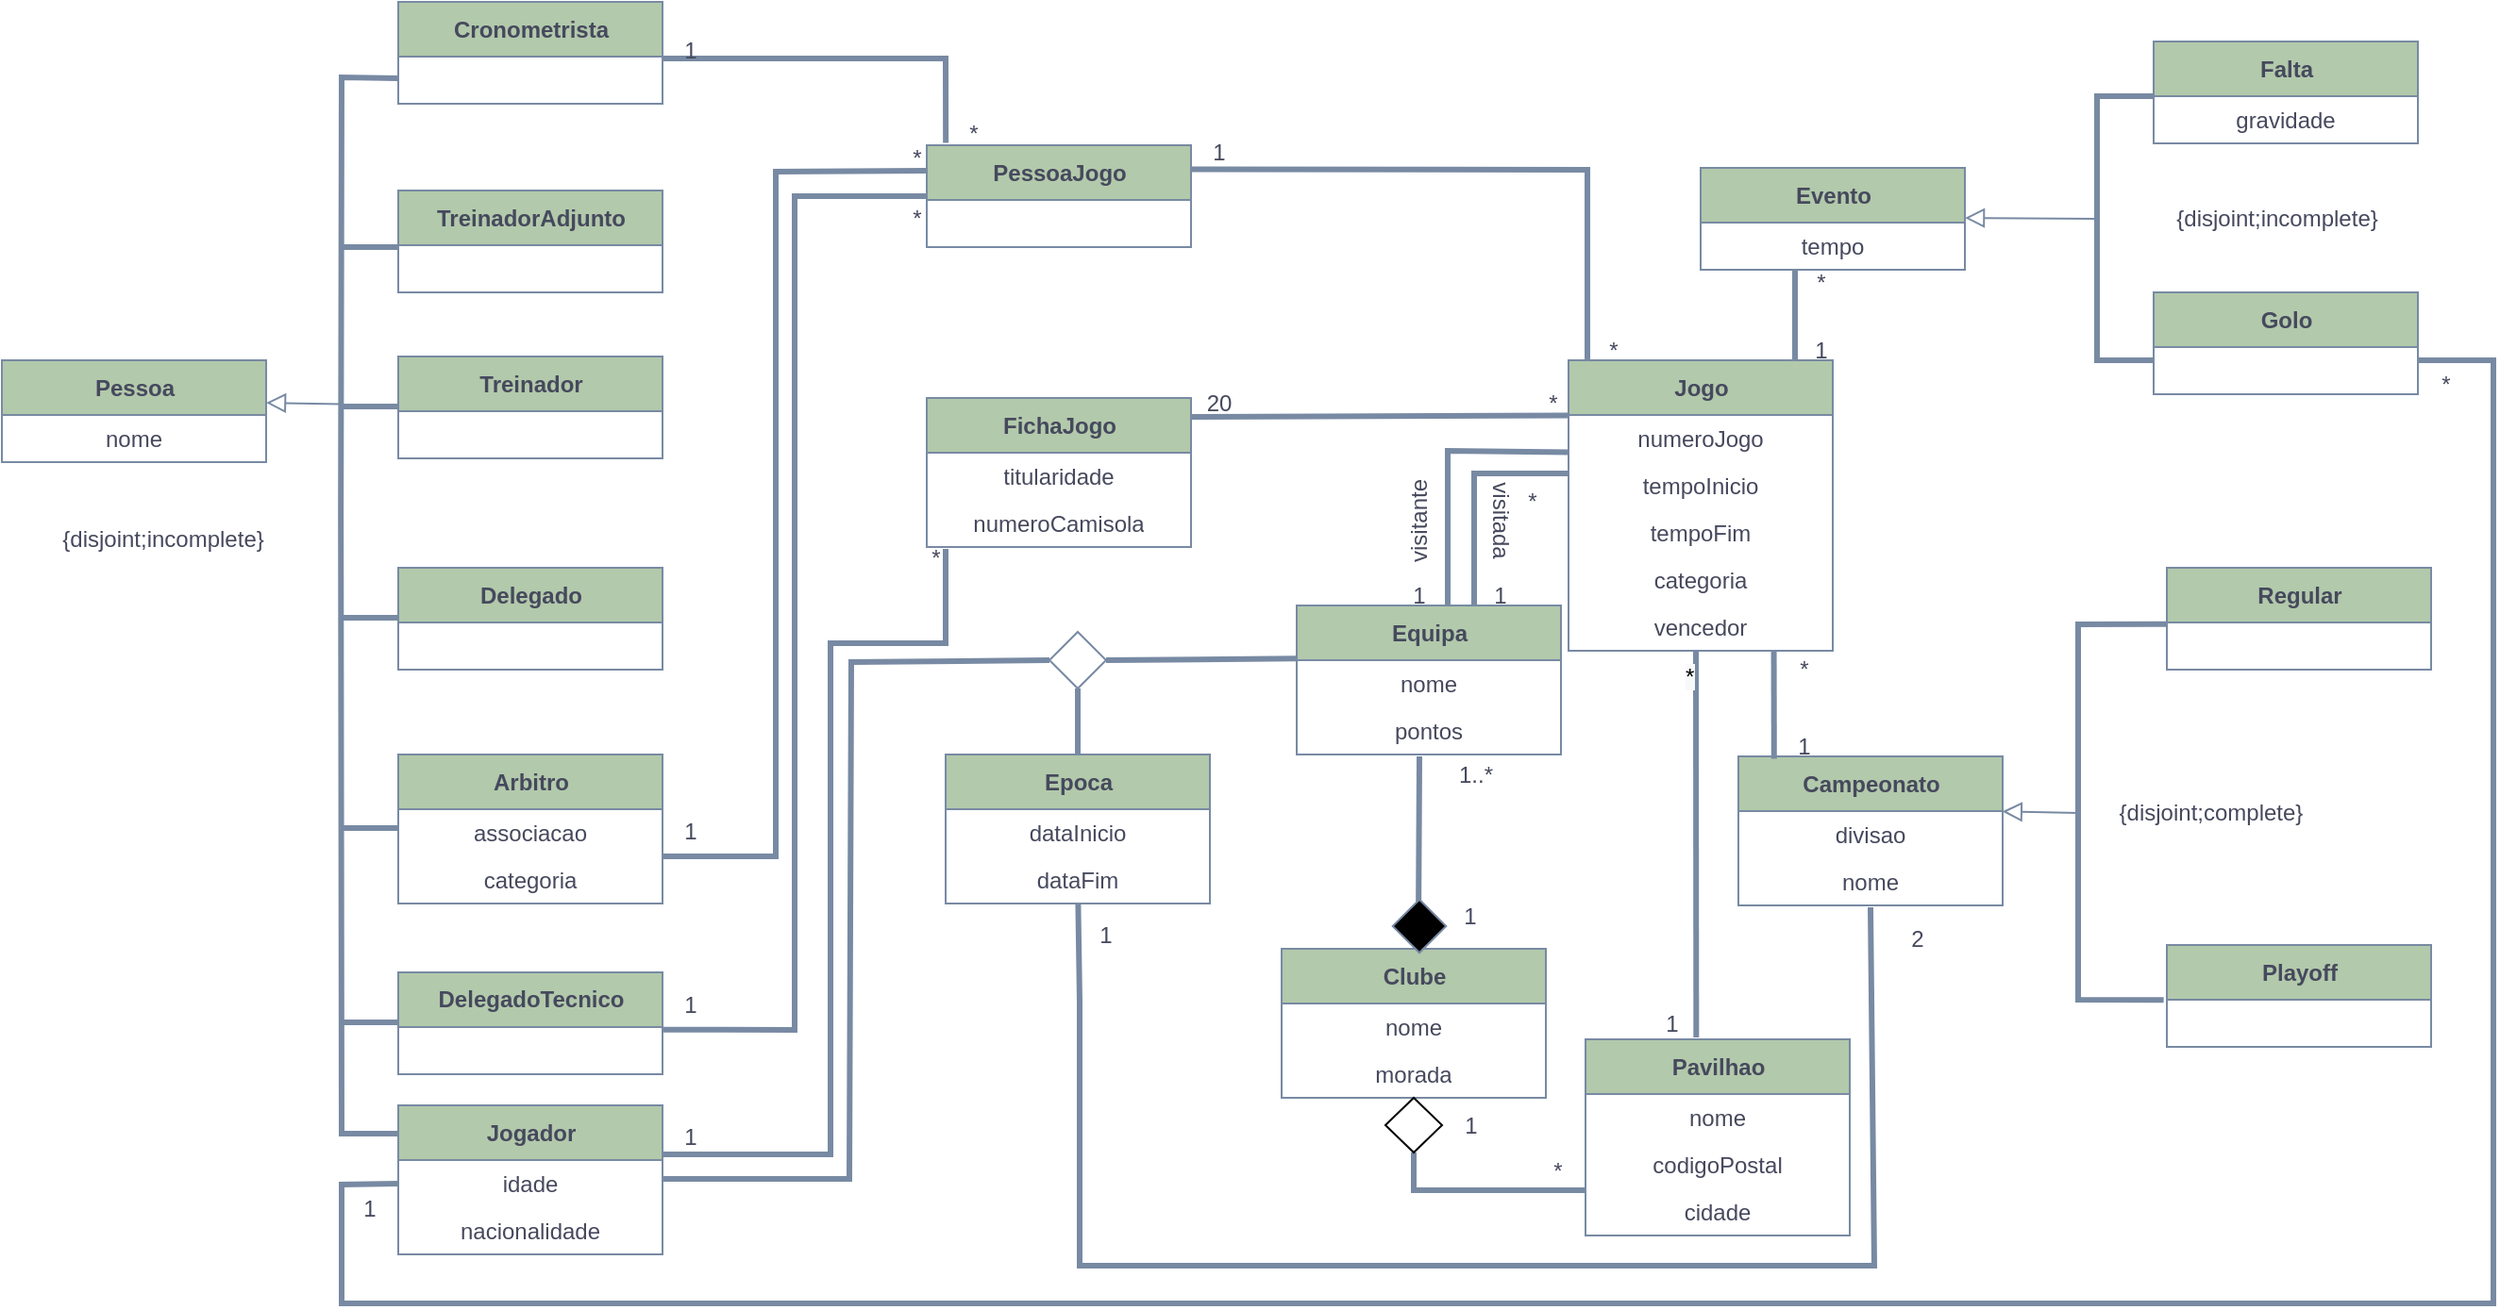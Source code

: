 <mxfile version="20.7.4" type="device"><diagram id="BHZ3tkDbNW8xacTsxMPS" name="Page-1"><mxGraphModel dx="909" dy="616" grid="1" gridSize="10" guides="1" tooltips="1" connect="1" arrows="1" fold="1" page="1" pageScale="1" pageWidth="827" pageHeight="1169" math="0" shadow="0"><root><mxCell id="0"/><mxCell id="1" parent="0"/><mxCell id="7B8oupLyXZDKdcnbSTrd-1" value="Arbitro" style="swimlane;fontStyle=1;align=center;verticalAlign=middle;childLayout=stackLayout;horizontal=1;startSize=29;horizontalStack=0;resizeParent=1;resizeParentMax=0;resizeLast=0;collapsible=0;marginBottom=0;html=1;fillColor=#B2C9AB;strokeColor=#788AA3;fontColor=#46495D;" parent="1" vertex="1"><mxGeometry x="230" y="399" width="140" height="79" as="geometry"/></mxCell><mxCell id="3Jmv0584KuoqRKJzJRop-10" value="" style="endArrow=none;startArrow=none;endFill=0;startFill=0;endSize=8;html=1;verticalAlign=bottom;labelBackgroundColor=none;strokeWidth=3;rounded=0;strokeColor=#788AA3;fontColor=#46495D;entryX=0.072;entryY=-0.023;entryDx=0;entryDy=0;entryPerimeter=0;exitX=0;exitY=0.25;exitDx=0;exitDy=0;" edge="1" parent="7B8oupLyXZDKdcnbSTrd-1" source="3Jmv0584KuoqRKJzJRop-8"><mxGeometry width="160" relative="1" as="geometry"><mxPoint y="-104.76" as="sourcePoint"/><mxPoint x="140.08" y="53.998" as="targetPoint"/><Array as="points"><mxPoint x="200" y="-309"/><mxPoint x="200" y="-195"/><mxPoint x="200" y="54"/></Array></mxGeometry></mxCell><mxCell id="3Jmv0584KuoqRKJzJRop-12" value="" style="endArrow=none;startArrow=none;endFill=0;startFill=0;endSize=8;html=1;verticalAlign=bottom;labelBackgroundColor=none;strokeWidth=3;rounded=0;strokeColor=#788AA3;fontColor=#46495D;entryX=0.072;entryY=-0.023;entryDx=0;entryDy=0;entryPerimeter=0;exitX=0;exitY=0.5;exitDx=0;exitDy=0;" edge="1" parent="7B8oupLyXZDKdcnbSTrd-1" source="3Jmv0584KuoqRKJzJRop-8"><mxGeometry width="160" relative="1" as="geometry"><mxPoint x="280" y="-289" as="sourcePoint"/><mxPoint x="140.0" y="145.878" as="targetPoint"/><Array as="points"><mxPoint x="210" y="-296"/><mxPoint x="210" y="-239"/><mxPoint x="210" y="146"/></Array></mxGeometry></mxCell><mxCell id="7B8oupLyXZDKdcnbSTrd-3" value="associacao" style="text;html=1;strokeColor=none;fillColor=none;align=center;verticalAlign=middle;spacingLeft=4;spacingRight=4;overflow=hidden;rotatable=0;points=[[0,0.5],[1,0.5]];portConstraint=eastwest;fontColor=#46495D;" parent="7B8oupLyXZDKdcnbSTrd-1" vertex="1"><mxGeometry y="29" width="140" height="25" as="geometry"/></mxCell><mxCell id="7B8oupLyXZDKdcnbSTrd-4" value="categoria" style="text;html=1;strokeColor=none;fillColor=none;align=center;verticalAlign=middle;spacingLeft=4;spacingRight=4;overflow=hidden;rotatable=0;points=[[0,0.5],[1,0.5]];portConstraint=eastwest;fontColor=#46495D;" parent="7B8oupLyXZDKdcnbSTrd-1" vertex="1"><mxGeometry y="54" width="140" height="25" as="geometry"/></mxCell><mxCell id="7B8oupLyXZDKdcnbSTrd-5" value="Jogador" style="swimlane;fontStyle=1;align=center;verticalAlign=middle;childLayout=stackLayout;horizontal=1;startSize=29;horizontalStack=0;resizeParent=1;resizeParentMax=0;resizeLast=0;collapsible=0;marginBottom=0;html=1;fillColor=#B2C9AB;strokeColor=#788AA3;fontColor=#46495D;" parent="1" vertex="1"><mxGeometry x="230" y="585" width="140" height="79" as="geometry"/></mxCell><mxCell id="7B8oupLyXZDKdcnbSTrd-7" value="idade" style="text;html=1;strokeColor=none;fillColor=none;align=center;verticalAlign=middle;spacingLeft=4;spacingRight=4;overflow=hidden;rotatable=0;points=[[0,0.5],[1,0.5]];portConstraint=eastwest;fontColor=#46495D;" parent="7B8oupLyXZDKdcnbSTrd-5" vertex="1"><mxGeometry y="29" width="140" height="25" as="geometry"/></mxCell><mxCell id="7B8oupLyXZDKdcnbSTrd-8" value="nacionalidade" style="text;html=1;strokeColor=none;fillColor=none;align=center;verticalAlign=middle;spacingLeft=4;spacingRight=4;overflow=hidden;rotatable=0;points=[[0,0.5],[1,0.5]];portConstraint=eastwest;fontColor=#46495D;" parent="7B8oupLyXZDKdcnbSTrd-5" vertex="1"><mxGeometry y="54" width="140" height="25" as="geometry"/></mxCell><mxCell id="7B8oupLyXZDKdcnbSTrd-9" value="Treinador" style="swimlane;fontStyle=1;align=center;verticalAlign=middle;childLayout=stackLayout;horizontal=1;startSize=29;horizontalStack=0;resizeParent=1;resizeParentMax=0;resizeLast=0;collapsible=0;marginBottom=0;html=1;fillColor=#B2C9AB;strokeColor=#788AA3;fontColor=#46495D;" parent="1" vertex="1"><mxGeometry x="230" y="188" width="140" height="54" as="geometry"/></mxCell><mxCell id="7B8oupLyXZDKdcnbSTrd-13" value="TreinadorAdjunto" style="swimlane;fontStyle=1;align=center;verticalAlign=middle;childLayout=stackLayout;horizontal=1;startSize=29;horizontalStack=0;resizeParent=1;resizeParentMax=0;resizeLast=0;collapsible=0;marginBottom=0;html=1;fillColor=#B2C9AB;strokeColor=#788AA3;fontColor=#46495D;" parent="1" vertex="1"><mxGeometry x="230" y="100" width="140" height="54" as="geometry"/></mxCell><mxCell id="3Jmv0584KuoqRKJzJRop-15" value="" style="endArrow=none;startArrow=none;endFill=0;startFill=0;endSize=8;html=1;verticalAlign=bottom;labelBackgroundColor=none;strokeWidth=3;rounded=0;strokeColor=#788AA3;fontColor=#46495D;" edge="1" parent="7B8oupLyXZDKdcnbSTrd-13"><mxGeometry width="160" relative="1" as="geometry"><mxPoint x="-30" y="30" as="sourcePoint"/><mxPoint y="30" as="targetPoint"/><Array as="points"><mxPoint y="30"/></Array></mxGeometry></mxCell><mxCell id="7B8oupLyXZDKdcnbSTrd-17" value="Cronometrista" style="swimlane;fontStyle=1;align=center;verticalAlign=middle;childLayout=stackLayout;horizontal=1;startSize=29;horizontalStack=0;resizeParent=1;resizeParentMax=0;resizeLast=0;collapsible=0;marginBottom=0;html=1;fillColor=#B2C9AB;strokeColor=#788AA3;fontColor=#46495D;" parent="1" vertex="1"><mxGeometry x="230" width="140" height="54" as="geometry"/></mxCell><mxCell id="7B8oupLyXZDKdcnbSTrd-21" value="Delegado" style="swimlane;fontStyle=1;align=center;verticalAlign=middle;childLayout=stackLayout;horizontal=1;startSize=29;horizontalStack=0;resizeParent=1;resizeParentMax=0;resizeLast=0;collapsible=0;marginBottom=0;html=1;fillColor=#B2C9AB;strokeColor=#788AA3;fontColor=#46495D;" parent="1" vertex="1"><mxGeometry x="230" y="300" width="140" height="54" as="geometry"/></mxCell><mxCell id="7B8oupLyXZDKdcnbSTrd-25" value="DelegadoTecnico" style="swimlane;fontStyle=1;align=center;verticalAlign=middle;childLayout=stackLayout;horizontal=1;startSize=29;horizontalStack=0;resizeParent=1;resizeParentMax=0;resizeLast=0;collapsible=0;marginBottom=0;html=1;fillColor=#B2C9AB;strokeColor=#788AA3;fontColor=#46495D;" parent="1" vertex="1"><mxGeometry x="230" y="514.5" width="140" height="54" as="geometry"/></mxCell><mxCell id="7B8oupLyXZDKdcnbSTrd-29" value="Pessoa" style="swimlane;fontStyle=1;align=center;verticalAlign=middle;childLayout=stackLayout;horizontal=1;startSize=29;horizontalStack=0;resizeParent=1;resizeParentMax=0;resizeLast=0;collapsible=0;marginBottom=0;html=1;fillColor=#B2C9AB;strokeColor=#788AA3;fontColor=#46495D;" parent="1" vertex="1"><mxGeometry x="20" y="190" width="140" height="54" as="geometry"/></mxCell><mxCell id="7B8oupLyXZDKdcnbSTrd-30" value="nome" style="text;html=1;strokeColor=none;fillColor=none;align=center;verticalAlign=middle;spacingLeft=4;spacingRight=4;overflow=hidden;rotatable=0;points=[[0,0.5],[1,0.5]];portConstraint=eastwest;fontColor=#46495D;" parent="7B8oupLyXZDKdcnbSTrd-29" vertex="1"><mxGeometry y="29" width="140" height="25" as="geometry"/></mxCell><mxCell id="YVQuSrNtwEEOKYTH-GtT-1" value="" style="endArrow=block;html=1;rounded=0;align=center;verticalAlign=bottom;endFill=0;labelBackgroundColor=none;endSize=8;entryX=0.999;entryY=0.009;entryDx=0;entryDy=0;entryPerimeter=0;strokeColor=#788AA3;fontColor=#46495D;" parent="1" target="LfaRm_r3rV93z8GZ3yQr-2" edge="1"><mxGeometry x="1" y="73" relative="1" as="geometry"><mxPoint x="1120" y="430" as="sourcePoint"/><mxPoint x="1030" y="430" as="targetPoint"/><mxPoint x="20" y="3" as="offset"/></mxGeometry></mxCell><mxCell id="YVQuSrNtwEEOKYTH-GtT-2" value="" style="resizable=0;html=1;align=center;verticalAlign=top;labelBackgroundColor=none;fillColor=#B2C9AB;strokeColor=#788AA3;fontColor=#46495D;" parent="YVQuSrNtwEEOKYTH-GtT-1" connectable="0" vertex="1"><mxGeometry relative="1" as="geometry"/></mxCell><mxCell id="YVQuSrNtwEEOKYTH-GtT-3" value="" style="endArrow=none;startArrow=none;endFill=0;startFill=0;endSize=8;html=1;verticalAlign=bottom;labelBackgroundColor=none;strokeWidth=3;rounded=0;exitX=0.003;exitY=0.033;exitDx=0;exitDy=0;exitPerimeter=0;entryX=-0.012;entryY=0.004;entryDx=0;entryDy=0;entryPerimeter=0;strokeColor=#788AA3;fontColor=#46495D;" parent="1" edge="1"><mxGeometry width="160" relative="1" as="geometry"><mxPoint x="1167.42" y="329.825" as="sourcePoint"/><mxPoint x="1165.32" y="529.1" as="targetPoint"/><Array as="points"><mxPoint x="1120" y="330"/><mxPoint x="1120" y="529"/></Array></mxGeometry></mxCell><mxCell id="YVQuSrNtwEEOKYTH-GtT-4" value="Regular" style="swimlane;fontStyle=1;align=center;verticalAlign=middle;childLayout=stackLayout;horizontal=1;startSize=29;horizontalStack=0;resizeParent=1;resizeParentMax=0;resizeLast=0;collapsible=0;marginBottom=0;html=1;fillColor=#B2C9AB;strokeColor=#788AA3;fontColor=#46495D;" parent="1" vertex="1"><mxGeometry x="1167" y="300" width="140" height="54" as="geometry"/></mxCell><mxCell id="YVQuSrNtwEEOKYTH-GtT-7" value="Playoff" style="swimlane;fontStyle=1;align=center;verticalAlign=middle;childLayout=stackLayout;horizontal=1;startSize=29;horizontalStack=0;resizeParent=1;resizeParentMax=0;resizeLast=0;collapsible=0;marginBottom=0;html=1;fillColor=#B2C9AB;strokeColor=#788AA3;fontColor=#46495D;" parent="1" vertex="1"><mxGeometry x="1167" y="500" width="140" height="54" as="geometry"/></mxCell><mxCell id="YVQuSrNtwEEOKYTH-GtT-15" value="Evento" style="swimlane;fontStyle=1;align=center;verticalAlign=middle;childLayout=stackLayout;horizontal=1;startSize=29;horizontalStack=0;resizeParent=1;resizeParentMax=0;resizeLast=0;collapsible=0;marginBottom=0;html=1;fillColor=#B2C9AB;strokeColor=#788AA3;fontColor=#46495D;" parent="1" vertex="1"><mxGeometry x="920" y="88" width="140" height="54" as="geometry"/></mxCell><mxCell id="YVQuSrNtwEEOKYTH-GtT-16" value="tempo" style="text;html=1;strokeColor=none;fillColor=none;align=center;verticalAlign=middle;spacingLeft=4;spacingRight=4;overflow=hidden;rotatable=0;points=[[0,0.5],[1,0.5]];portConstraint=eastwest;fontColor=#46495D;" parent="YVQuSrNtwEEOKYTH-GtT-15" vertex="1"><mxGeometry y="29" width="140" height="25" as="geometry"/></mxCell><mxCell id="YVQuSrNtwEEOKYTH-GtT-22" value="FichaJogo" style="swimlane;fontStyle=1;align=center;verticalAlign=middle;childLayout=stackLayout;horizontal=1;startSize=29;horizontalStack=0;resizeParent=1;resizeParentMax=0;resizeLast=0;collapsible=0;marginBottom=0;html=1;fillColor=#B2C9AB;strokeColor=#788AA3;fontColor=#46495D;" parent="1" vertex="1"><mxGeometry x="510" y="210" width="140" height="79" as="geometry"/></mxCell><mxCell id="YVQuSrNtwEEOKYTH-GtT-23" value="titularidade" style="text;html=1;strokeColor=none;fillColor=none;align=center;verticalAlign=middle;spacingLeft=4;spacingRight=4;overflow=hidden;rotatable=0;points=[[0,0.5],[1,0.5]];portConstraint=eastwest;fontColor=#46495D;" parent="YVQuSrNtwEEOKYTH-GtT-22" vertex="1"><mxGeometry y="29" width="140" height="25" as="geometry"/></mxCell><mxCell id="H1sd14mjaA5R267OFFQz-78" value="numeroCamisola" style="text;html=1;strokeColor=none;fillColor=none;align=center;verticalAlign=middle;spacingLeft=4;spacingRight=4;overflow=hidden;rotatable=0;points=[[0,0.5],[1,0.5]];portConstraint=eastwest;fontColor=#46495D;" parent="YVQuSrNtwEEOKYTH-GtT-22" vertex="1"><mxGeometry y="54" width="140" height="25" as="geometry"/></mxCell><mxCell id="YVQuSrNtwEEOKYTH-GtT-28" value="" style="endArrow=none;startArrow=none;endFill=0;startFill=0;endSize=8;html=1;verticalAlign=bottom;labelBackgroundColor=none;strokeWidth=3;rounded=0;strokeColor=#788AA3;fontColor=#46495D;entryX=0;entryY=0.01;entryDx=0;entryDy=0;entryPerimeter=0;" parent="1" edge="1" target="H1sd14mjaA5R267OFFQz-77"><mxGeometry width="160" relative="1" as="geometry"><mxPoint x="650" y="220" as="sourcePoint"/><mxPoint x="860" y="190" as="targetPoint"/><Array as="points"/></mxGeometry></mxCell><mxCell id="YVQuSrNtwEEOKYTH-GtT-31" value="20" style="text;html=1;strokeColor=none;fillColor=none;align=center;verticalAlign=middle;whiteSpace=wrap;rounded=0;fontColor=#46495D;" parent="1" vertex="1"><mxGeometry x="650" y="208" width="30" height="10" as="geometry"/></mxCell><mxCell id="w2V6bjMeTZTvCAiaLABb-8" value="Pavilhao" style="swimlane;fontStyle=1;align=center;verticalAlign=middle;childLayout=stackLayout;horizontal=1;startSize=29;horizontalStack=0;resizeParent=1;resizeParentMax=0;resizeLast=0;collapsible=0;marginBottom=0;html=1;fillColor=#B2C9AB;strokeColor=#788AA3;fontColor=#46495D;" parent="1" vertex="1"><mxGeometry x="859" y="550" width="140" height="104" as="geometry"/></mxCell><mxCell id="w2V6bjMeTZTvCAiaLABb-9" value="nome" style="text;html=1;strokeColor=none;fillColor=none;align=center;verticalAlign=middle;spacingLeft=4;spacingRight=4;overflow=hidden;rotatable=0;points=[[0,0.5],[1,0.5]];portConstraint=eastwest;fontColor=#46495D;" parent="w2V6bjMeTZTvCAiaLABb-8" vertex="1"><mxGeometry y="29" width="140" height="25" as="geometry"/></mxCell><mxCell id="w2V6bjMeTZTvCAiaLABb-10" value="codigoPostal" style="text;html=1;strokeColor=none;fillColor=none;align=center;verticalAlign=middle;spacingLeft=4;spacingRight=4;overflow=hidden;rotatable=0;points=[[0,0.5],[1,0.5]];portConstraint=eastwest;fontColor=#46495D;" parent="w2V6bjMeTZTvCAiaLABb-8" vertex="1"><mxGeometry y="54" width="140" height="25" as="geometry"/></mxCell><mxCell id="H1sd14mjaA5R267OFFQz-3" value="cidade" style="text;html=1;strokeColor=none;fillColor=none;align=center;verticalAlign=middle;spacingLeft=4;spacingRight=4;overflow=hidden;rotatable=0;points=[[0,0.5],[1,0.5]];portConstraint=eastwest;fontColor=#46495D;" parent="w2V6bjMeTZTvCAiaLABb-8" vertex="1"><mxGeometry y="79" width="140" height="25" as="geometry"/></mxCell><mxCell id="LfaRm_r3rV93z8GZ3yQr-1" value="Campeonato" style="swimlane;fontStyle=1;align=center;verticalAlign=middle;childLayout=stackLayout;horizontal=1;startSize=29;horizontalStack=0;resizeParent=1;resizeParentMax=0;resizeLast=0;collapsible=0;marginBottom=0;html=1;fillColor=#B2C9AB;strokeColor=#788AA3;fontColor=#46495D;" parent="1" vertex="1"><mxGeometry x="940" y="400" width="140" height="79" as="geometry"/></mxCell><mxCell id="LfaRm_r3rV93z8GZ3yQr-2" value="divisao" style="text;html=1;strokeColor=none;fillColor=none;align=center;verticalAlign=middle;spacingLeft=4;spacingRight=4;overflow=hidden;rotatable=0;points=[[0,0.5],[1,0.5]];portConstraint=eastwest;fontColor=#46495D;" parent="LfaRm_r3rV93z8GZ3yQr-1" vertex="1"><mxGeometry y="29" width="140" height="25" as="geometry"/></mxCell><mxCell id="H1sd14mjaA5R267OFFQz-82" value="nome" style="text;html=1;strokeColor=none;fillColor=none;align=center;verticalAlign=middle;spacingLeft=4;spacingRight=4;overflow=hidden;rotatable=0;points=[[0,0.5],[1,0.5]];portConstraint=eastwest;fontColor=#46495D;" parent="LfaRm_r3rV93z8GZ3yQr-1" vertex="1"><mxGeometry y="54" width="140" height="25" as="geometry"/></mxCell><mxCell id="LfaRm_r3rV93z8GZ3yQr-25" value="Jogo" style="swimlane;fontStyle=1;align=center;verticalAlign=middle;childLayout=stackLayout;horizontal=1;startSize=29;horizontalStack=0;resizeParent=1;resizeParentMax=0;resizeLast=0;collapsible=0;marginBottom=0;html=1;fillColor=#B2C9AB;strokeColor=#788AA3;fontColor=#46495D;" parent="1" vertex="1"><mxGeometry x="850" y="190" width="140" height="154" as="geometry"/></mxCell><mxCell id="H1sd14mjaA5R267OFFQz-77" value="numeroJogo" style="text;html=1;strokeColor=none;fillColor=none;align=center;verticalAlign=middle;spacingLeft=4;spacingRight=4;overflow=hidden;rotatable=0;points=[[0,0.5],[1,0.5]];portConstraint=eastwest;fontColor=#46495D;" parent="LfaRm_r3rV93z8GZ3yQr-25" vertex="1"><mxGeometry y="29" width="140" height="25" as="geometry"/></mxCell><mxCell id="H1sd14mjaA5R267OFFQz-68" value="tempoInicio" style="text;html=1;strokeColor=none;fillColor=none;align=center;verticalAlign=middle;spacingLeft=4;spacingRight=4;overflow=hidden;rotatable=0;points=[[0,0.5],[1,0.5]];portConstraint=eastwest;fontColor=#46495D;" parent="LfaRm_r3rV93z8GZ3yQr-25" vertex="1"><mxGeometry y="54" width="140" height="25" as="geometry"/></mxCell><mxCell id="H1sd14mjaA5R267OFFQz-67" value="tempoFim" style="text;html=1;strokeColor=none;fillColor=none;align=center;verticalAlign=middle;spacingLeft=4;spacingRight=4;overflow=hidden;rotatable=0;points=[[0,0.5],[1,0.5]];portConstraint=eastwest;fontColor=#46495D;" parent="LfaRm_r3rV93z8GZ3yQr-25" vertex="1"><mxGeometry y="79" width="140" height="25" as="geometry"/></mxCell><mxCell id="H1sd14mjaA5R267OFFQz-76" value="categoria" style="text;html=1;strokeColor=none;fillColor=none;align=center;verticalAlign=middle;spacingLeft=4;spacingRight=4;overflow=hidden;rotatable=0;points=[[0,0.5],[1,0.5]];portConstraint=eastwest;fontColor=#46495D;" parent="LfaRm_r3rV93z8GZ3yQr-25" vertex="1"><mxGeometry y="104" width="140" height="25" as="geometry"/></mxCell><mxCell id="cWpYlzCMLeQZmkbbPSKX-38" value="vencedor" style="text;html=1;strokeColor=none;fillColor=none;align=center;verticalAlign=middle;spacingLeft=4;spacingRight=4;overflow=hidden;rotatable=0;points=[[0,0.5],[1,0.5]];portConstraint=eastwest;fontColor=#46495D;" parent="LfaRm_r3rV93z8GZ3yQr-25" vertex="1"><mxGeometry y="129" width="140" height="25" as="geometry"/></mxCell><mxCell id="LfaRm_r3rV93z8GZ3yQr-34" value="" style="endArrow=none;startArrow=none;endFill=0;startFill=0;endSize=8;html=1;verticalAlign=bottom;labelBackgroundColor=none;strokeWidth=3;rounded=0;strokeColor=#788AA3;fontColor=#46495D;" parent="1" edge="1"><mxGeometry width="160" relative="1" as="geometry"><mxPoint x="850" y="250" as="sourcePoint"/><mxPoint x="800" y="320" as="targetPoint"/><Array as="points"><mxPoint x="800" y="250"/></Array></mxGeometry></mxCell><mxCell id="LfaRm_r3rV93z8GZ3yQr-66" value="" style="endArrow=none;startArrow=none;endFill=0;startFill=0;endSize=8;html=1;verticalAlign=bottom;labelBackgroundColor=none;strokeWidth=3;rounded=0;strokeColor=#788AA3;fontColor=#46495D;" parent="1" source="2" edge="1"><mxGeometry width="160" relative="1" as="geometry"><mxPoint x="591.4" y="478.725" as="sourcePoint"/><mxPoint x="820" y="670" as="targetPoint"/><Array as="points"><mxPoint x="591" y="530"/><mxPoint x="591" y="670"/><mxPoint x="740" y="670"/><mxPoint x="790" y="670"/></Array></mxGeometry></mxCell><mxCell id="LfaRm_r3rV93z8GZ3yQr-68" value="" style="endArrow=none;startArrow=none;endFill=0;startFill=0;endSize=8;html=1;verticalAlign=bottom;labelBackgroundColor=none;strokeWidth=3;rounded=0;strokeColor=#788AA3;fontColor=#46495D;" parent="1" edge="1"><mxGeometry width="160" relative="1" as="geometry"><mxPoint x="1010" y="480" as="sourcePoint"/><mxPoint x="820" y="670" as="targetPoint"/><Array as="points"><mxPoint x="1012" y="670"/></Array></mxGeometry></mxCell><mxCell id="LfaRm_r3rV93z8GZ3yQr-69" value="2" style="text;html=1;strokeColor=none;fillColor=none;align=center;verticalAlign=middle;whiteSpace=wrap;rounded=0;fontColor=#46495D;" parent="1" vertex="1"><mxGeometry x="1020" y="492" width="30" height="10" as="geometry"/></mxCell><mxCell id="YVQuSrNtwEEOKYTH-GtT-11" value="*" style="text;html=1;strokeColor=none;fillColor=none;align=center;verticalAlign=middle;whiteSpace=wrap;rounded=0;fontColor=#46495D;" parent="1" vertex="1"><mxGeometry x="960" y="349" width="30" height="10" as="geometry"/></mxCell><mxCell id="YVQuSrNtwEEOKYTH-GtT-12" value="1" style="text;html=1;strokeColor=none;fillColor=none;align=center;verticalAlign=middle;whiteSpace=wrap;rounded=0;fontColor=#46495D;" parent="1" vertex="1"><mxGeometry x="960" y="390" width="30" height="10" as="geometry"/></mxCell><mxCell id="w2V6bjMeTZTvCAiaLABb-14" value="" style="endArrow=none;startArrow=none;endFill=0;startFill=0;endSize=8;html=1;verticalAlign=bottom;labelBackgroundColor=none;strokeWidth=3;rounded=0;exitX=0.419;exitY=-0.01;exitDx=0;exitDy=0;exitPerimeter=0;strokeColor=#788AA3;fontColor=#46495D;entryX=0.75;entryY=0;entryDx=0;entryDy=0;" parent="1" source="w2V6bjMeTZTvCAiaLABb-8" target="w2V6bjMeTZTvCAiaLABb-19" edge="1"><mxGeometry width="160" relative="1" as="geometry"><mxPoint x="916" y="510" as="sourcePoint"/><mxPoint x="918" y="320" as="targetPoint"/><Array as="points"/></mxGeometry></mxCell><mxCell id="w2V6bjMeTZTvCAiaLABb-17" value="1" style="text;html=1;strokeColor=none;fillColor=none;align=center;verticalAlign=middle;whiteSpace=wrap;rounded=0;fontColor=#46495D;" parent="1" vertex="1"><mxGeometry x="890" y="536.5" width="30" height="10" as="geometry"/></mxCell><mxCell id="w2V6bjMeTZTvCAiaLABb-19" value="&lt;span style=&quot;color: rgb(0, 0, 0); font-family: Helvetica; font-size: 12px; font-style: normal; font-variant-ligatures: normal; font-variant-caps: normal; font-weight: 400; letter-spacing: normal; orphans: 2; text-align: center; text-indent: 0px; text-transform: none; widows: 2; word-spacing: 0px; -webkit-text-stroke-width: 0px; background-color: rgb(248, 249, 250); text-decoration-thickness: initial; text-decoration-style: initial; text-decoration-color: initial; float: none; display: inline !important;&quot;&gt;*&lt;/span&gt;" style="text;whiteSpace=wrap;html=1;fontColor=#46495D;" parent="1" vertex="1"><mxGeometry x="910" y="344" width="10" height="20" as="geometry"/></mxCell><mxCell id="YVQuSrNtwEEOKYTH-GtT-10" value="" style="endArrow=none;startArrow=none;endFill=0;startFill=0;endSize=8;html=1;verticalAlign=bottom;labelBackgroundColor=none;strokeWidth=3;rounded=0;entryX=0.135;entryY=0.016;entryDx=0;entryDy=0;entryPerimeter=0;strokeColor=#788AA3;fontColor=#46495D;exitX=0.777;exitY=0.982;exitDx=0;exitDy=0;exitPerimeter=0;" parent="1" source="cWpYlzCMLeQZmkbbPSKX-38" target="LfaRm_r3rV93z8GZ3yQr-1" edge="1"><mxGeometry width="160" relative="1" as="geometry"><mxPoint x="959" y="350" as="sourcePoint"/><mxPoint x="960" y="400" as="targetPoint"/></mxGeometry></mxCell><mxCell id="H1sd14mjaA5R267OFFQz-12" value="" style="endArrow=none;startArrow=none;endFill=0;startFill=0;endSize=8;html=1;verticalAlign=bottom;labelBackgroundColor=none;strokeWidth=3;rounded=0;strokeColor=#788AA3;fontColor=#46495D;" parent="1" source="H1sd14mjaA5R267OFFQz-16" edge="1"><mxGeometry width="160" relative="1" as="geometry"><mxPoint x="769" y="610" as="sourcePoint"/><mxPoint x="859" y="630" as="targetPoint"/><Array as="points"><mxPoint x="768" y="630"/><mxPoint x="859" y="630"/></Array></mxGeometry></mxCell><mxCell id="H1sd14mjaA5R267OFFQz-48" value="*" style="text;html=1;align=center;verticalAlign=middle;resizable=0;points=[];autosize=1;strokeColor=none;fillColor=none;fontColor=#46495D;" parent="1" vertex="1"><mxGeometry x="829" y="605" width="30" height="30" as="geometry"/></mxCell><mxCell id="H1sd14mjaA5R267OFFQz-87" value="{disjoint;complete}" style="text;html=1;align=center;verticalAlign=middle;resizable=0;points=[];autosize=1;strokeColor=none;fillColor=none;fontColor=#46495D;" parent="1" vertex="1"><mxGeometry x="1130" y="415" width="120" height="30" as="geometry"/></mxCell><mxCell id="cWpYlzCMLeQZmkbbPSKX-15" value="*" style="text;html=1;strokeColor=none;fillColor=none;align=center;verticalAlign=middle;whiteSpace=wrap;rounded=0;fontColor=#46495D;" parent="1" vertex="1"><mxGeometry x="827" y="208" width="30" height="10" as="geometry"/></mxCell><mxCell id="LfaRm_r3rV93z8GZ3yQr-10" value="Equipa" style="swimlane;fontStyle=1;align=center;verticalAlign=middle;childLayout=stackLayout;horizontal=1;startSize=29;horizontalStack=0;resizeParent=1;resizeParentMax=0;resizeLast=0;collapsible=0;marginBottom=0;html=1;fillColor=#B2C9AB;strokeColor=#788AA3;fontColor=#46495D;" parent="1" vertex="1"><mxGeometry x="706" y="320" width="140" height="79" as="geometry"/></mxCell><mxCell id="LfaRm_r3rV93z8GZ3yQr-12" value="nome" style="text;html=1;strokeColor=none;fillColor=none;align=center;verticalAlign=middle;spacingLeft=4;spacingRight=4;overflow=hidden;rotatable=0;points=[[0,0.5],[1,0.5]];portConstraint=eastwest;fontColor=#46495D;" parent="LfaRm_r3rV93z8GZ3yQr-10" vertex="1"><mxGeometry y="29" width="140" height="25" as="geometry"/></mxCell><mxCell id="cWpYlzCMLeQZmkbbPSKX-44" value="pontos" style="text;html=1;strokeColor=none;fillColor=none;align=center;verticalAlign=middle;spacingLeft=4;spacingRight=4;overflow=hidden;rotatable=0;points=[[0,0.5],[1,0.5]];portConstraint=eastwest;fontColor=#46495D;" parent="LfaRm_r3rV93z8GZ3yQr-10" vertex="1"><mxGeometry y="54" width="140" height="25" as="geometry"/></mxCell><mxCell id="LfaRm_r3rV93z8GZ3yQr-13" value="Epoca" style="swimlane;fontStyle=1;align=center;verticalAlign=middle;childLayout=stackLayout;horizontal=1;startSize=29;horizontalStack=0;resizeParent=1;resizeParentMax=0;resizeLast=0;collapsible=0;marginBottom=0;html=1;fillColor=#B2C9AB;strokeColor=#788AA3;fontColor=#46495D;" parent="1" vertex="1"><mxGeometry x="520" y="399" width="140" height="79" as="geometry"/></mxCell><mxCell id="LfaRm_r3rV93z8GZ3yQr-14" value="dataInicio" style="text;html=1;strokeColor=none;fillColor=none;align=center;verticalAlign=middle;spacingLeft=4;spacingRight=4;overflow=hidden;rotatable=0;points=[[0,0.5],[1,0.5]];portConstraint=eastwest;fontColor=#46495D;" parent="LfaRm_r3rV93z8GZ3yQr-13" vertex="1"><mxGeometry y="29" width="140" height="25" as="geometry"/></mxCell><mxCell id="2" value="dataFim" style="text;html=1;strokeColor=none;fillColor=none;align=center;verticalAlign=middle;spacingLeft=4;spacingRight=4;overflow=hidden;rotatable=0;points=[[0,0.5],[1,0.5]];portConstraint=eastwest;fontColor=#46495D;" parent="LfaRm_r3rV93z8GZ3yQr-13" vertex="1"><mxGeometry y="54" width="140" height="25" as="geometry"/></mxCell><mxCell id="LfaRm_r3rV93z8GZ3yQr-20" value="" style="endArrow=none;startArrow=none;endFill=0;startFill=0;endSize=8;html=1;verticalAlign=bottom;labelBackgroundColor=none;strokeWidth=3;rounded=0;exitX=1;exitY=0.5;exitDx=0;exitDy=0;strokeColor=#788AA3;fontColor=#46495D;entryX=0.003;entryY=-0.033;entryDx=0;entryDy=0;entryPerimeter=0;" parent="1" source="LfaRm_r3rV93z8GZ3yQr-21" target="LfaRm_r3rV93z8GZ3yQr-12" edge="1"><mxGeometry width="160" relative="1" as="geometry"><mxPoint x="626" y="344.5" as="sourcePoint"/><mxPoint x="700" y="350" as="targetPoint"/></mxGeometry></mxCell><mxCell id="LfaRm_r3rV93z8GZ3yQr-21" value="" style="rhombus;fillColor=none;strokeColor=#788AA3;fontColor=#46495D;" parent="1" vertex="1"><mxGeometry x="575" y="334" width="30" height="30" as="geometry"/></mxCell><mxCell id="LfaRm_r3rV93z8GZ3yQr-22" value="" style="endArrow=none;startArrow=none;endFill=0;startFill=0;endSize=8;html=1;verticalAlign=bottom;labelBackgroundColor=none;strokeWidth=3;rounded=0;exitX=0.5;exitY=1;exitDx=0;exitDy=0;strokeColor=#788AA3;fontColor=#46495D;entryX=0.5;entryY=0;entryDx=0;entryDy=0;" parent="1" source="LfaRm_r3rV93z8GZ3yQr-21" target="LfaRm_r3rV93z8GZ3yQr-13" edge="1"><mxGeometry width="160" relative="1" as="geometry"><mxPoint x="550" y="370" as="sourcePoint"/><mxPoint x="601" y="400" as="targetPoint"/></mxGeometry></mxCell><mxCell id="LfaRm_r3rV93z8GZ3yQr-7" value="Clube" style="swimlane;fontStyle=1;align=center;verticalAlign=middle;childLayout=stackLayout;horizontal=1;startSize=29;horizontalStack=0;resizeParent=1;resizeParentMax=0;resizeLast=0;collapsible=0;marginBottom=0;html=1;fillColor=#B2C9AB;strokeColor=#788AA3;fontColor=#46495D;" parent="1" vertex="1"><mxGeometry x="698" y="502" width="140" height="79" as="geometry"/></mxCell><mxCell id="LfaRm_r3rV93z8GZ3yQr-8" value="nome" style="text;html=1;strokeColor=none;fillColor=none;align=center;verticalAlign=middle;spacingLeft=4;spacingRight=4;overflow=hidden;rotatable=0;points=[[0,0.5],[1,0.5]];portConstraint=eastwest;fontColor=#46495D;" parent="LfaRm_r3rV93z8GZ3yQr-7" vertex="1"><mxGeometry y="29" width="140" height="25" as="geometry"/></mxCell><mxCell id="H1sd14mjaA5R267OFFQz-50" value="morada" style="text;html=1;strokeColor=none;fillColor=none;align=center;verticalAlign=middle;spacingLeft=4;spacingRight=4;overflow=hidden;rotatable=0;points=[[0,0.5],[1,0.5]];portConstraint=eastwest;fontColor=#46495D;" parent="LfaRm_r3rV93z8GZ3yQr-7" vertex="1"><mxGeometry y="54" width="140" height="25" as="geometry"/></mxCell><mxCell id="LfaRm_r3rV93z8GZ3yQr-28" value="" style="endArrow=none;startArrow=none;endFill=0;startFill=0;endSize=8;html=1;verticalAlign=bottom;labelBackgroundColor=none;strokeWidth=3;rounded=0;strokeColor=#788AA3;fontColor=#46495D;" parent="1" edge="1"><mxGeometry width="160" relative="1" as="geometry"><mxPoint x="770.5" y="490" as="sourcePoint"/><mxPoint x="771" y="400" as="targetPoint"/></mxGeometry></mxCell><mxCell id="LfaRm_r3rV93z8GZ3yQr-29" value="1" style="text;html=1;strokeColor=none;fillColor=none;align=center;verticalAlign=middle;whiteSpace=wrap;rounded=0;fontColor=#46495D;" parent="1" vertex="1"><mxGeometry x="783" y="480" width="30" height="10" as="geometry"/></mxCell><mxCell id="LfaRm_r3rV93z8GZ3yQr-30" value="" style="fontStyle=0;labelPosition=right;verticalLabelPosition=middle;align=left;verticalAlign=middle;spacingLeft=2;html=1;points=[[0,0.5],[1,0.5]];fillColor=#000000;direction=south;rotation=-45;strokeColor=#788AA3;fontColor=#46495D;" parent="1" vertex="1"><mxGeometry x="761" y="480" width="20" height="20" as="geometry"/></mxCell><mxCell id="LfaRm_r3rV93z8GZ3yQr-31" value="1..*" style="text;html=1;strokeColor=none;fillColor=none;align=center;verticalAlign=middle;whiteSpace=wrap;rounded=0;fontColor=#46495D;" parent="1" vertex="1"><mxGeometry x="786" y="405" width="30" height="10" as="geometry"/></mxCell><mxCell id="LfaRm_r3rV93z8GZ3yQr-35" value="" style="endArrow=none;startArrow=none;endFill=0;startFill=0;endSize=8;html=1;verticalAlign=bottom;labelBackgroundColor=none;strokeWidth=3;rounded=0;exitX=0.003;exitY=-0.011;exitDx=0;exitDy=0;exitPerimeter=0;strokeColor=#788AA3;fontColor=#46495D;" parent="1" edge="1"><mxGeometry width="160" relative="1" as="geometry"><mxPoint x="850.42" y="238.725" as="sourcePoint"/><mxPoint x="786" y="320" as="targetPoint"/><Array as="points"><mxPoint x="786" y="238"/></Array></mxGeometry></mxCell><mxCell id="LfaRm_r3rV93z8GZ3yQr-58" value="1" style="text;html=1;strokeColor=none;fillColor=none;align=center;verticalAlign=middle;whiteSpace=wrap;rounded=0;fontColor=#46495D;" parent="1" vertex="1"><mxGeometry x="799" y="310" width="30" height="10" as="geometry"/></mxCell><mxCell id="LfaRm_r3rV93z8GZ3yQr-59" value="1" style="text;html=1;strokeColor=none;fillColor=none;align=center;verticalAlign=middle;whiteSpace=wrap;rounded=0;fontColor=#46495D;" parent="1" vertex="1"><mxGeometry x="756" y="310" width="30" height="10" as="geometry"/></mxCell><mxCell id="LfaRm_r3rV93z8GZ3yQr-60" value="*" style="text;html=1;strokeColor=none;fillColor=none;align=center;verticalAlign=middle;whiteSpace=wrap;rounded=0;fontColor=#46495D;" parent="1" vertex="1"><mxGeometry x="816" y="260" width="30" height="10" as="geometry"/></mxCell><mxCell id="LfaRm_r3rV93z8GZ3yQr-62" value="visitante&lt;span style=&quot;color: rgba(0, 0, 0, 0); font-family: monospace; font-size: 0px; text-align: start;&quot;&gt;%3CmxGraphModel%3E%3Croot%3E%3CmxCell%20id%3D%220%22%2F%3E%3CmxCell%20id%3D%221%22%20parent%3D%220%22%2F%3E%3CmxCell%20id%3D%222%22%20value%3D%22*%22%20style%3D%22text%3Bhtml%3D1%3BstrokeColor%3Dnone%3BfillColor%3Dnone%3Balign%3Dcenter%3BverticalAlign%3Dmiddle%3BwhiteSpace%3Dwrap%3Brounded%3D0%3B%22%20vertex%3D%221%22%20parent%3D%221%22%3E%3CmxGeometry%20x%3D%22416%22%20y%3D%2240%22%20width%3D%2230%22%20height%3D%2210%22%20as%3D%22geometry%22%2F%3E%3C%2FmxCell%3E%3C%2Froot%3E%3C%2FmxGraphModel%3E&lt;/span&gt;" style="text;html=1;strokeColor=none;fillColor=none;align=center;verticalAlign=middle;whiteSpace=wrap;rounded=0;rotation=-90;fontColor=#46495D;" parent="1" vertex="1"><mxGeometry x="756" y="270" width="30" height="10" as="geometry"/></mxCell><mxCell id="LfaRm_r3rV93z8GZ3yQr-65" value="visitada" style="text;html=1;strokeColor=none;fillColor=none;align=center;verticalAlign=middle;whiteSpace=wrap;rounded=0;rotation=90;fontColor=#46495D;" parent="1" vertex="1"><mxGeometry x="799" y="270" width="30" height="10" as="geometry"/></mxCell><mxCell id="LfaRm_r3rV93z8GZ3yQr-70" value="1" style="text;html=1;strokeColor=none;fillColor=none;align=center;verticalAlign=middle;whiteSpace=wrap;rounded=0;fontColor=#46495D;" parent="1" vertex="1"><mxGeometry x="590" y="490" width="30" height="10" as="geometry"/></mxCell><mxCell id="H1sd14mjaA5R267OFFQz-16" value="" style="rhombus;whiteSpace=wrap;html=1;direction=south;" parent="1" vertex="1"><mxGeometry x="753" y="581" width="30" height="29" as="geometry"/></mxCell><mxCell id="H1sd14mjaA5R267OFFQz-54" value="1" style="text;html=1;align=center;verticalAlign=middle;resizable=0;points=[];autosize=1;strokeColor=none;fillColor=none;fontColor=#46495D;" parent="1" vertex="1"><mxGeometry x="783" y="581" width="30" height="30" as="geometry"/></mxCell><mxCell id="cWpYlzCMLeQZmkbbPSKX-32" value="{disjoint;incomplete}" style="text;html=1;align=center;verticalAlign=middle;resizable=0;points=[];autosize=1;strokeColor=none;fillColor=none;fontColor=#46495D;" parent="1" vertex="1"><mxGeometry x="40" y="270" width="130" height="30" as="geometry"/></mxCell><mxCell id="YVQuSrNtwEEOKYTH-GtT-35" value="Falta" style="swimlane;fontStyle=1;align=center;verticalAlign=middle;childLayout=stackLayout;horizontal=1;startSize=29;horizontalStack=0;resizeParent=1;resizeParentMax=0;resizeLast=0;collapsible=0;marginBottom=0;html=1;fillColor=#B2C9AB;strokeColor=#788AA3;fontColor=#46495D;" parent="1" vertex="1"><mxGeometry x="1160" y="21" width="140" height="54" as="geometry"/></mxCell><mxCell id="YVQuSrNtwEEOKYTH-GtT-36" value="gravidade" style="text;html=1;strokeColor=none;fillColor=none;align=center;verticalAlign=middle;spacingLeft=4;spacingRight=4;overflow=hidden;rotatable=0;points=[[0,0.5],[1,0.5]];portConstraint=eastwest;fontColor=#46495D;" parent="YVQuSrNtwEEOKYTH-GtT-35" vertex="1"><mxGeometry y="29" width="140" height="25" as="geometry"/></mxCell><mxCell id="YVQuSrNtwEEOKYTH-GtT-38" value="Golo" style="swimlane;fontStyle=1;align=center;verticalAlign=middle;childLayout=stackLayout;horizontal=1;startSize=29;horizontalStack=0;resizeParent=1;resizeParentMax=0;resizeLast=0;collapsible=0;marginBottom=0;html=1;fillColor=#B2C9AB;strokeColor=#788AA3;fontColor=#46495D;" parent="1" vertex="1"><mxGeometry x="1160" y="154" width="140" height="54" as="geometry"/></mxCell><mxCell id="H1sd14mjaA5R267OFFQz-86" value="{disjoint;incomplete}" style="text;html=1;align=center;verticalAlign=middle;resizable=0;points=[];autosize=1;strokeColor=none;fillColor=none;fontColor=#46495D;" parent="1" vertex="1"><mxGeometry x="1160" y="100" width="130" height="30" as="geometry"/></mxCell><mxCell id="3Jmv0584KuoqRKJzJRop-4" value="" style="endArrow=block;html=1;rounded=0;align=center;verticalAlign=bottom;endFill=0;labelBackgroundColor=none;endSize=8;strokeColor=#788AA3;fontColor=#46495D;" edge="1" parent="1"><mxGeometry x="1" y="73" relative="1" as="geometry"><mxPoint x="1130" y="115" as="sourcePoint"/><mxPoint x="1060" y="114.52" as="targetPoint"/><mxPoint x="20" y="3" as="offset"/><Array as="points"/></mxGeometry></mxCell><mxCell id="3Jmv0584KuoqRKJzJRop-5" value="" style="resizable=0;html=1;align=center;verticalAlign=top;labelBackgroundColor=none;fillColor=#B2C9AB;strokeColor=#788AA3;fontColor=#46495D;" connectable="0" vertex="1" parent="3Jmv0584KuoqRKJzJRop-4"><mxGeometry relative="1" as="geometry"/></mxCell><mxCell id="3Jmv0584KuoqRKJzJRop-6" value="" style="endArrow=none;startArrow=none;endFill=0;startFill=0;endSize=8;html=1;verticalAlign=bottom;labelBackgroundColor=none;strokeWidth=3;rounded=0;strokeColor=#788AA3;fontColor=#46495D;entryX=0;entryY=0.5;entryDx=0;entryDy=0;" edge="1" parent="1" target="7B8oupLyXZDKdcnbSTrd-7"><mxGeometry width="160" relative="1" as="geometry"><mxPoint x="1300" y="190" as="sourcePoint"/><mxPoint x="230" y="333" as="targetPoint"/><Array as="points"><mxPoint x="1340" y="190"/><mxPoint x="1340" y="250"/><mxPoint x="1340" y="690"/><mxPoint x="200" y="690"/><mxPoint x="200" y="627"/></Array></mxGeometry></mxCell><mxCell id="3Jmv0584KuoqRKJzJRop-7" value="" style="endArrow=none;startArrow=none;endFill=0;startFill=0;endSize=8;html=1;verticalAlign=bottom;labelBackgroundColor=none;strokeWidth=3;rounded=0;strokeColor=#788AA3;fontColor=#46495D;exitX=0;exitY=0.5;exitDx=0;exitDy=0;" edge="1" parent="1" source="LfaRm_r3rV93z8GZ3yQr-21"><mxGeometry width="160" relative="1" as="geometry"><mxPoint x="468.194" y="413" as="sourcePoint"/><mxPoint x="370" y="624" as="targetPoint"/><Array as="points"><mxPoint x="470" y="350"/><mxPoint x="469" y="624"/></Array></mxGeometry></mxCell><mxCell id="3Jmv0584KuoqRKJzJRop-8" value="PessoaJogo" style="swimlane;fontStyle=1;align=center;verticalAlign=middle;childLayout=stackLayout;horizontal=1;startSize=29;horizontalStack=0;resizeParent=1;resizeParentMax=0;resizeLast=0;collapsible=0;marginBottom=0;html=1;fillColor=#B2C9AB;strokeColor=#788AA3;fontColor=#46495D;" vertex="1" parent="1"><mxGeometry x="510" y="76" width="140" height="54" as="geometry"/></mxCell><mxCell id="3Jmv0584KuoqRKJzJRop-9" value="" style="endArrow=none;startArrow=none;endFill=0;startFill=0;endSize=8;html=1;verticalAlign=bottom;labelBackgroundColor=none;strokeWidth=3;rounded=0;strokeColor=#788AA3;fontColor=#46495D;entryX=0.072;entryY=-0.023;entryDx=0;entryDy=0;entryPerimeter=0;" edge="1" parent="1" target="3Jmv0584KuoqRKJzJRop-8"><mxGeometry width="160" relative="1" as="geometry"><mxPoint x="370" y="30" as="sourcePoint"/><mxPoint x="575" y="170" as="targetPoint"/><Array as="points"><mxPoint x="520" y="30"/></Array></mxGeometry></mxCell><mxCell id="3Jmv0584KuoqRKJzJRop-11" value="" style="endArrow=none;startArrow=none;endFill=0;startFill=0;endSize=8;html=1;verticalAlign=bottom;labelBackgroundColor=none;strokeWidth=3;rounded=0;strokeColor=#788AA3;fontColor=#46495D;" edge="1" parent="1"><mxGeometry width="160" relative="1" as="geometry"><mxPoint x="520" y="290" as="sourcePoint"/><mxPoint x="370" y="611" as="targetPoint"/><Array as="points"><mxPoint x="520" y="340"/><mxPoint x="459" y="340"/><mxPoint x="459" y="611"/></Array></mxGeometry></mxCell><mxCell id="3Jmv0584KuoqRKJzJRop-13" value="" style="endArrow=none;startArrow=none;endFill=0;startFill=0;endSize=8;html=1;verticalAlign=bottom;labelBackgroundColor=none;strokeWidth=3;rounded=0;strokeColor=#788AA3;fontColor=#46495D;exitX=0;exitY=0.75;exitDx=0;exitDy=0;" edge="1" parent="1" source="7B8oupLyXZDKdcnbSTrd-17"><mxGeometry width="160" relative="1" as="geometry"><mxPoint x="160" y="122" as="sourcePoint"/><mxPoint x="230" y="600" as="targetPoint"/><Array as="points"><mxPoint x="200" y="40"/><mxPoint x="199.58" y="270.0"/><mxPoint x="200" y="600"/></Array></mxGeometry></mxCell><mxCell id="3Jmv0584KuoqRKJzJRop-14" value="" style="endArrow=none;startArrow=none;endFill=0;startFill=0;endSize=8;html=1;verticalAlign=bottom;labelBackgroundColor=none;strokeWidth=3;rounded=0;strokeColor=#788AA3;fontColor=#46495D;" edge="1" parent="1"><mxGeometry width="160" relative="1" as="geometry"><mxPoint x="650" y="88.75" as="sourcePoint"/><mxPoint x="860" y="190" as="targetPoint"/><Array as="points"><mxPoint x="860" y="89"/></Array></mxGeometry></mxCell><mxCell id="3Jmv0584KuoqRKJzJRop-16" value="" style="endArrow=none;startArrow=none;endFill=0;startFill=0;endSize=8;html=1;verticalAlign=bottom;labelBackgroundColor=none;strokeWidth=3;rounded=0;strokeColor=#788AA3;fontColor=#46495D;" edge="1" parent="1"><mxGeometry width="160" relative="1" as="geometry"><mxPoint x="200" y="214.52" as="sourcePoint"/><mxPoint x="230" y="214.52" as="targetPoint"/><Array as="points"><mxPoint x="230" y="214.52"/></Array></mxGeometry></mxCell><mxCell id="3Jmv0584KuoqRKJzJRop-17" value="" style="endArrow=none;startArrow=none;endFill=0;startFill=0;endSize=8;html=1;verticalAlign=bottom;labelBackgroundColor=none;strokeWidth=3;rounded=0;strokeColor=#788AA3;fontColor=#46495D;" edge="1" parent="1"><mxGeometry width="160" relative="1" as="geometry"><mxPoint x="200" y="326.52" as="sourcePoint"/><mxPoint x="230" y="326.52" as="targetPoint"/><Array as="points"><mxPoint x="230" y="326.52"/></Array></mxGeometry></mxCell><mxCell id="3Jmv0584KuoqRKJzJRop-18" value="" style="endArrow=none;startArrow=none;endFill=0;startFill=0;endSize=8;html=1;verticalAlign=bottom;labelBackgroundColor=none;strokeWidth=3;rounded=0;strokeColor=#788AA3;fontColor=#46495D;" edge="1" parent="1"><mxGeometry width="160" relative="1" as="geometry"><mxPoint x="200" y="438.02" as="sourcePoint"/><mxPoint x="230" y="438.02" as="targetPoint"/><Array as="points"><mxPoint x="230" y="438.02"/></Array></mxGeometry></mxCell><mxCell id="3Jmv0584KuoqRKJzJRop-19" value="" style="endArrow=none;startArrow=none;endFill=0;startFill=0;endSize=8;html=1;verticalAlign=bottom;labelBackgroundColor=none;strokeWidth=3;rounded=0;strokeColor=#788AA3;fontColor=#46495D;" edge="1" parent="1"><mxGeometry width="160" relative="1" as="geometry"><mxPoint x="200" y="541.02" as="sourcePoint"/><mxPoint x="230" y="541.02" as="targetPoint"/><Array as="points"><mxPoint x="230" y="541.02"/></Array></mxGeometry></mxCell><mxCell id="3Jmv0584KuoqRKJzJRop-20" value="" style="endArrow=block;html=1;rounded=0;align=center;verticalAlign=bottom;endFill=0;labelBackgroundColor=none;endSize=8;entryX=0.999;entryY=0.009;entryDx=0;entryDy=0;entryPerimeter=0;strokeColor=#788AA3;fontColor=#46495D;" edge="1" parent="1"><mxGeometry x="1" y="73" relative="1" as="geometry"><mxPoint x="200.14" y="213.3" as="sourcePoint"/><mxPoint x="160.0" y="212.525" as="targetPoint"/><mxPoint x="20" y="3" as="offset"/></mxGeometry></mxCell><mxCell id="3Jmv0584KuoqRKJzJRop-21" value="" style="resizable=0;html=1;align=center;verticalAlign=top;labelBackgroundColor=none;fillColor=#B2C9AB;strokeColor=#788AA3;fontColor=#46495D;" connectable="0" vertex="1" parent="3Jmv0584KuoqRKJzJRop-20"><mxGeometry relative="1" as="geometry"/></mxCell><mxCell id="3Jmv0584KuoqRKJzJRop-22" value="*" style="text;html=1;strokeColor=none;fillColor=none;align=center;verticalAlign=middle;whiteSpace=wrap;rounded=0;fontColor=#46495D;" vertex="1" parent="1"><mxGeometry x="520" y="65" width="30" height="10" as="geometry"/></mxCell><mxCell id="3Jmv0584KuoqRKJzJRop-23" value="*" style="text;html=1;strokeColor=none;fillColor=none;align=center;verticalAlign=middle;whiteSpace=wrap;rounded=0;fontColor=#46495D;" vertex="1" parent="1"><mxGeometry x="490" y="110" width="30" height="10" as="geometry"/></mxCell><mxCell id="3Jmv0584KuoqRKJzJRop-24" value="*" style="text;html=1;strokeColor=none;fillColor=none;align=center;verticalAlign=middle;whiteSpace=wrap;rounded=0;fontColor=#46495D;" vertex="1" parent="1"><mxGeometry x="490" y="78" width="30" height="10" as="geometry"/></mxCell><mxCell id="3Jmv0584KuoqRKJzJRop-25" value="1" style="text;html=1;strokeColor=none;fillColor=none;align=center;verticalAlign=middle;whiteSpace=wrap;rounded=0;fontColor=#46495D;" vertex="1" parent="1"><mxGeometry x="370" y="21" width="30" height="10" as="geometry"/></mxCell><mxCell id="3Jmv0584KuoqRKJzJRop-27" value="1" style="text;html=1;strokeColor=none;fillColor=none;align=center;verticalAlign=middle;whiteSpace=wrap;rounded=0;fontColor=#46495D;" vertex="1" parent="1"><mxGeometry x="370" y="435" width="30" height="10" as="geometry"/></mxCell><mxCell id="3Jmv0584KuoqRKJzJRop-28" value="1" style="text;html=1;strokeColor=none;fillColor=none;align=center;verticalAlign=middle;whiteSpace=wrap;rounded=0;fontColor=#46495D;" vertex="1" parent="1"><mxGeometry x="370" y="526.5" width="30" height="10" as="geometry"/></mxCell><mxCell id="3Jmv0584KuoqRKJzJRop-29" value="*" style="text;html=1;strokeColor=none;fillColor=none;align=center;verticalAlign=middle;whiteSpace=wrap;rounded=0;fontColor=#46495D;" vertex="1" parent="1"><mxGeometry x="500" y="290" width="30" height="10" as="geometry"/></mxCell><mxCell id="3Jmv0584KuoqRKJzJRop-30" value="1" style="text;html=1;strokeColor=none;fillColor=none;align=center;verticalAlign=middle;whiteSpace=wrap;rounded=0;fontColor=#46495D;" vertex="1" parent="1"><mxGeometry x="370" y="597" width="30" height="10" as="geometry"/></mxCell><mxCell id="3Jmv0584KuoqRKJzJRop-31" value="*" style="text;html=1;strokeColor=none;fillColor=none;align=center;verticalAlign=middle;whiteSpace=wrap;rounded=0;fontColor=#46495D;" vertex="1" parent="1"><mxGeometry x="859" y="180" width="30" height="10" as="geometry"/></mxCell><mxCell id="3Jmv0584KuoqRKJzJRop-32" value="1" style="text;html=1;strokeColor=none;fillColor=none;align=center;verticalAlign=middle;whiteSpace=wrap;rounded=0;fontColor=#46495D;" vertex="1" parent="1"><mxGeometry x="650" y="75" width="30" height="10" as="geometry"/></mxCell><mxCell id="3Jmv0584KuoqRKJzJRop-33" value="*" style="text;html=1;strokeColor=none;fillColor=none;align=center;verticalAlign=middle;whiteSpace=wrap;rounded=0;fontColor=#46495D;" vertex="1" parent="1"><mxGeometry x="1300" y="198" width="30" height="10" as="geometry"/></mxCell><mxCell id="3Jmv0584KuoqRKJzJRop-34" value="1" style="text;html=1;strokeColor=none;fillColor=none;align=center;verticalAlign=middle;whiteSpace=wrap;rounded=0;fontColor=#46495D;" vertex="1" parent="1"><mxGeometry x="200" y="635" width="30" height="10" as="geometry"/></mxCell><mxCell id="3Jmv0584KuoqRKJzJRop-35" value="" style="endArrow=none;startArrow=none;endFill=0;startFill=0;endSize=8;html=1;verticalAlign=bottom;labelBackgroundColor=none;strokeWidth=3;rounded=0;strokeColor=#788AA3;fontColor=#46495D;" edge="1" parent="1"><mxGeometry width="160" relative="1" as="geometry"><mxPoint x="970" y="190" as="sourcePoint"/><mxPoint x="970" y="142" as="targetPoint"/><Array as="points"/></mxGeometry></mxCell><mxCell id="3Jmv0584KuoqRKJzJRop-36" value="" style="endArrow=none;startArrow=none;endFill=0;startFill=0;endSize=8;html=1;verticalAlign=bottom;labelBackgroundColor=none;strokeWidth=3;rounded=0;strokeColor=#788AA3;fontColor=#46495D;" edge="1" parent="1"><mxGeometry width="160" relative="1" as="geometry"><mxPoint x="1160" y="50" as="sourcePoint"/><mxPoint x="1160" y="190" as="targetPoint"/><Array as="points"><mxPoint x="1130" y="50"/><mxPoint x="1130" y="190"/></Array></mxGeometry></mxCell><mxCell id="3Jmv0584KuoqRKJzJRop-38" value="*" style="text;html=1;strokeColor=none;fillColor=none;align=center;verticalAlign=middle;whiteSpace=wrap;rounded=0;fontColor=#46495D;" vertex="1" parent="1"><mxGeometry x="969" y="144" width="30" height="10" as="geometry"/></mxCell><mxCell id="3Jmv0584KuoqRKJzJRop-39" value="1" style="text;html=1;strokeColor=none;fillColor=none;align=center;verticalAlign=middle;whiteSpace=wrap;rounded=0;fontColor=#46495D;" vertex="1" parent="1"><mxGeometry x="969" y="180" width="30" height="10" as="geometry"/></mxCell></root></mxGraphModel></diagram></mxfile>